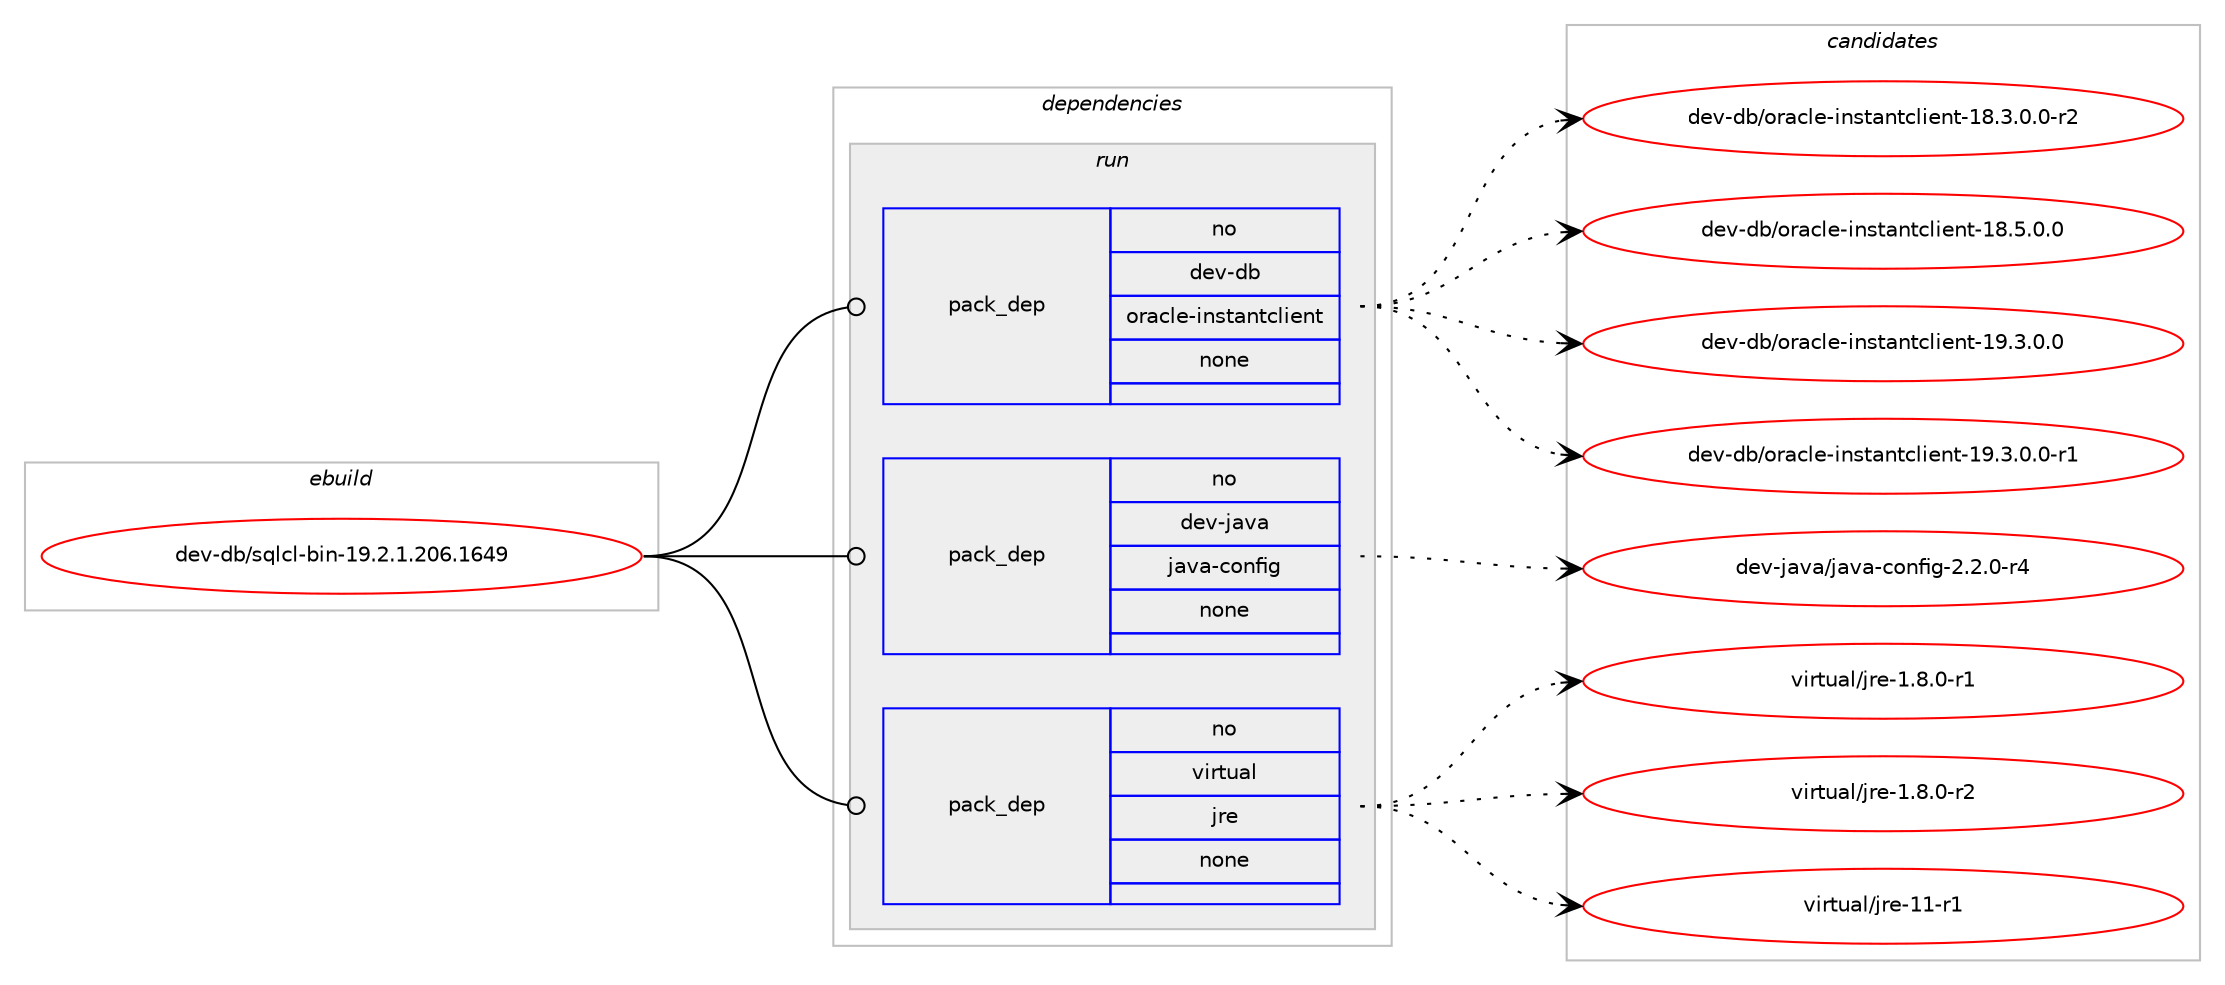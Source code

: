 digraph prolog {

# *************
# Graph options
# *************

newrank=true;
concentrate=true;
compound=true;
graph [rankdir=LR,fontname=Helvetica,fontsize=10,ranksep=1.5];#, ranksep=2.5, nodesep=0.2];
edge  [arrowhead=vee];
node  [fontname=Helvetica,fontsize=10];

# **********
# The ebuild
# **********

subgraph cluster_leftcol {
color=gray;
rank=same;
label=<<i>ebuild</i>>;
id [label="dev-db/sqlcl-bin-19.2.1.206.1649", color=red, width=4, href="../dev-db/sqlcl-bin-19.2.1.206.1649.svg"];
}

# ****************
# The dependencies
# ****************

subgraph cluster_midcol {
color=gray;
label=<<i>dependencies</i>>;
subgraph cluster_compile {
fillcolor="#eeeeee";
style=filled;
label=<<i>compile</i>>;
}
subgraph cluster_compileandrun {
fillcolor="#eeeeee";
style=filled;
label=<<i>compile and run</i>>;
}
subgraph cluster_run {
fillcolor="#eeeeee";
style=filled;
label=<<i>run</i>>;
subgraph pack389475 {
dependency523516 [label=<<TABLE BORDER="0" CELLBORDER="1" CELLSPACING="0" CELLPADDING="4" WIDTH="220"><TR><TD ROWSPAN="6" CELLPADDING="30">pack_dep</TD></TR><TR><TD WIDTH="110">no</TD></TR><TR><TD>dev-db</TD></TR><TR><TD>oracle-instantclient</TD></TR><TR><TD>none</TD></TR><TR><TD></TD></TR></TABLE>>, shape=none, color=blue];
}
id:e -> dependency523516:w [weight=20,style="solid",arrowhead="odot"];
subgraph pack389476 {
dependency523517 [label=<<TABLE BORDER="0" CELLBORDER="1" CELLSPACING="0" CELLPADDING="4" WIDTH="220"><TR><TD ROWSPAN="6" CELLPADDING="30">pack_dep</TD></TR><TR><TD WIDTH="110">no</TD></TR><TR><TD>dev-java</TD></TR><TR><TD>java-config</TD></TR><TR><TD>none</TD></TR><TR><TD></TD></TR></TABLE>>, shape=none, color=blue];
}
id:e -> dependency523517:w [weight=20,style="solid",arrowhead="odot"];
subgraph pack389477 {
dependency523518 [label=<<TABLE BORDER="0" CELLBORDER="1" CELLSPACING="0" CELLPADDING="4" WIDTH="220"><TR><TD ROWSPAN="6" CELLPADDING="30">pack_dep</TD></TR><TR><TD WIDTH="110">no</TD></TR><TR><TD>virtual</TD></TR><TR><TD>jre</TD></TR><TR><TD>none</TD></TR><TR><TD></TD></TR></TABLE>>, shape=none, color=blue];
}
id:e -> dependency523518:w [weight=20,style="solid",arrowhead="odot"];
}
}

# **************
# The candidates
# **************

subgraph cluster_choices {
rank=same;
color=gray;
label=<<i>candidates</i>>;

subgraph choice389475 {
color=black;
nodesep=1;
choice10010111845100984711111497991081014510511011511697110116991081051011101164549564651464846484511450 [label="dev-db/oracle-instantclient-18.3.0.0-r2", color=red, width=4,href="../dev-db/oracle-instantclient-18.3.0.0-r2.svg"];
choice1001011184510098471111149799108101451051101151169711011699108105101110116454956465346484648 [label="dev-db/oracle-instantclient-18.5.0.0", color=red, width=4,href="../dev-db/oracle-instantclient-18.5.0.0.svg"];
choice1001011184510098471111149799108101451051101151169711011699108105101110116454957465146484648 [label="dev-db/oracle-instantclient-19.3.0.0", color=red, width=4,href="../dev-db/oracle-instantclient-19.3.0.0.svg"];
choice10010111845100984711111497991081014510511011511697110116991081051011101164549574651464846484511449 [label="dev-db/oracle-instantclient-19.3.0.0-r1", color=red, width=4,href="../dev-db/oracle-instantclient-19.3.0.0-r1.svg"];
dependency523516:e -> choice10010111845100984711111497991081014510511011511697110116991081051011101164549564651464846484511450:w [style=dotted,weight="100"];
dependency523516:e -> choice1001011184510098471111149799108101451051101151169711011699108105101110116454956465346484648:w [style=dotted,weight="100"];
dependency523516:e -> choice1001011184510098471111149799108101451051101151169711011699108105101110116454957465146484648:w [style=dotted,weight="100"];
dependency523516:e -> choice10010111845100984711111497991081014510511011511697110116991081051011101164549574651464846484511449:w [style=dotted,weight="100"];
}
subgraph choice389476 {
color=black;
nodesep=1;
choice10010111845106971189747106971189745991111101021051034550465046484511452 [label="dev-java/java-config-2.2.0-r4", color=red, width=4,href="../dev-java/java-config-2.2.0-r4.svg"];
dependency523517:e -> choice10010111845106971189747106971189745991111101021051034550465046484511452:w [style=dotted,weight="100"];
}
subgraph choice389477 {
color=black;
nodesep=1;
choice11810511411611797108471061141014549465646484511449 [label="virtual/jre-1.8.0-r1", color=red, width=4,href="../virtual/jre-1.8.0-r1.svg"];
choice11810511411611797108471061141014549465646484511450 [label="virtual/jre-1.8.0-r2", color=red, width=4,href="../virtual/jre-1.8.0-r2.svg"];
choice11810511411611797108471061141014549494511449 [label="virtual/jre-11-r1", color=red, width=4,href="../virtual/jre-11-r1.svg"];
dependency523518:e -> choice11810511411611797108471061141014549465646484511449:w [style=dotted,weight="100"];
dependency523518:e -> choice11810511411611797108471061141014549465646484511450:w [style=dotted,weight="100"];
dependency523518:e -> choice11810511411611797108471061141014549494511449:w [style=dotted,weight="100"];
}
}

}
